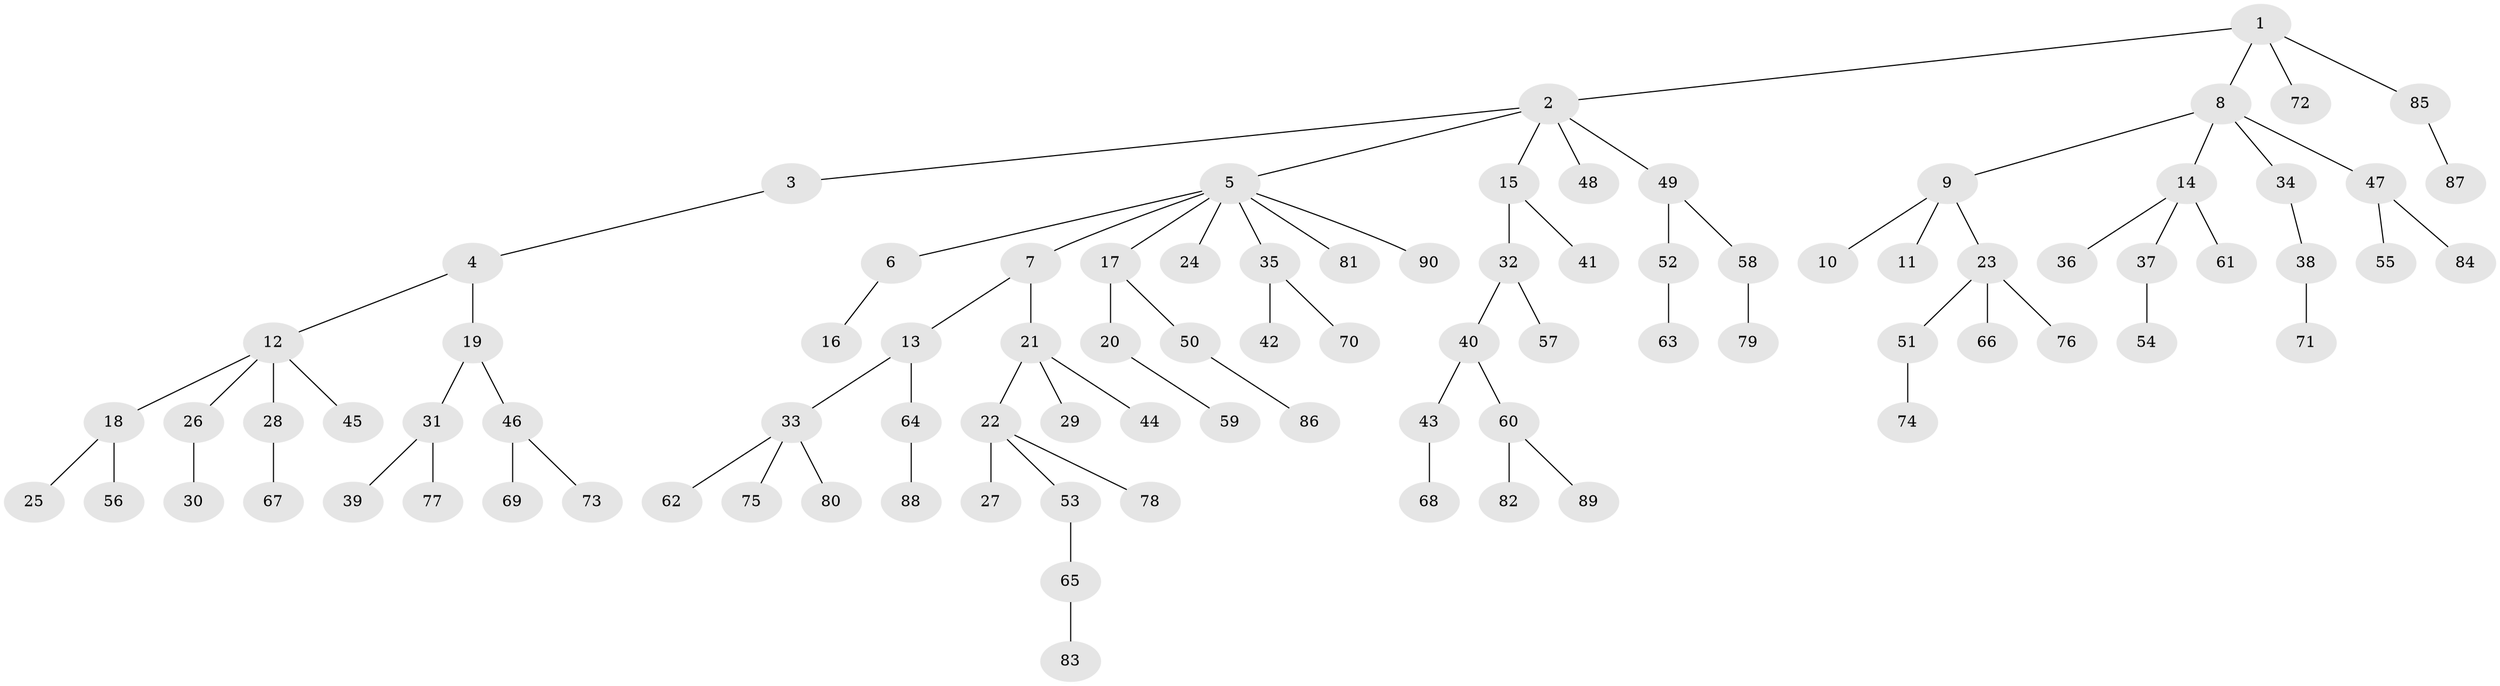 // coarse degree distribution, {1: 0.7777777777777778, 4: 0.037037037037037035, 2: 0.14814814814814814, 35: 0.018518518518518517, 5: 0.018518518518518517}
// Generated by graph-tools (version 1.1) at 2025/56/03/04/25 21:56:01]
// undirected, 90 vertices, 89 edges
graph export_dot {
graph [start="1"]
  node [color=gray90,style=filled];
  1;
  2;
  3;
  4;
  5;
  6;
  7;
  8;
  9;
  10;
  11;
  12;
  13;
  14;
  15;
  16;
  17;
  18;
  19;
  20;
  21;
  22;
  23;
  24;
  25;
  26;
  27;
  28;
  29;
  30;
  31;
  32;
  33;
  34;
  35;
  36;
  37;
  38;
  39;
  40;
  41;
  42;
  43;
  44;
  45;
  46;
  47;
  48;
  49;
  50;
  51;
  52;
  53;
  54;
  55;
  56;
  57;
  58;
  59;
  60;
  61;
  62;
  63;
  64;
  65;
  66;
  67;
  68;
  69;
  70;
  71;
  72;
  73;
  74;
  75;
  76;
  77;
  78;
  79;
  80;
  81;
  82;
  83;
  84;
  85;
  86;
  87;
  88;
  89;
  90;
  1 -- 2;
  1 -- 8;
  1 -- 72;
  1 -- 85;
  2 -- 3;
  2 -- 5;
  2 -- 15;
  2 -- 48;
  2 -- 49;
  3 -- 4;
  4 -- 12;
  4 -- 19;
  5 -- 6;
  5 -- 7;
  5 -- 17;
  5 -- 24;
  5 -- 35;
  5 -- 81;
  5 -- 90;
  6 -- 16;
  7 -- 13;
  7 -- 21;
  8 -- 9;
  8 -- 14;
  8 -- 34;
  8 -- 47;
  9 -- 10;
  9 -- 11;
  9 -- 23;
  12 -- 18;
  12 -- 26;
  12 -- 28;
  12 -- 45;
  13 -- 33;
  13 -- 64;
  14 -- 36;
  14 -- 37;
  14 -- 61;
  15 -- 32;
  15 -- 41;
  17 -- 20;
  17 -- 50;
  18 -- 25;
  18 -- 56;
  19 -- 31;
  19 -- 46;
  20 -- 59;
  21 -- 22;
  21 -- 29;
  21 -- 44;
  22 -- 27;
  22 -- 53;
  22 -- 78;
  23 -- 51;
  23 -- 66;
  23 -- 76;
  26 -- 30;
  28 -- 67;
  31 -- 39;
  31 -- 77;
  32 -- 40;
  32 -- 57;
  33 -- 62;
  33 -- 75;
  33 -- 80;
  34 -- 38;
  35 -- 42;
  35 -- 70;
  37 -- 54;
  38 -- 71;
  40 -- 43;
  40 -- 60;
  43 -- 68;
  46 -- 69;
  46 -- 73;
  47 -- 55;
  47 -- 84;
  49 -- 52;
  49 -- 58;
  50 -- 86;
  51 -- 74;
  52 -- 63;
  53 -- 65;
  58 -- 79;
  60 -- 82;
  60 -- 89;
  64 -- 88;
  65 -- 83;
  85 -- 87;
}
